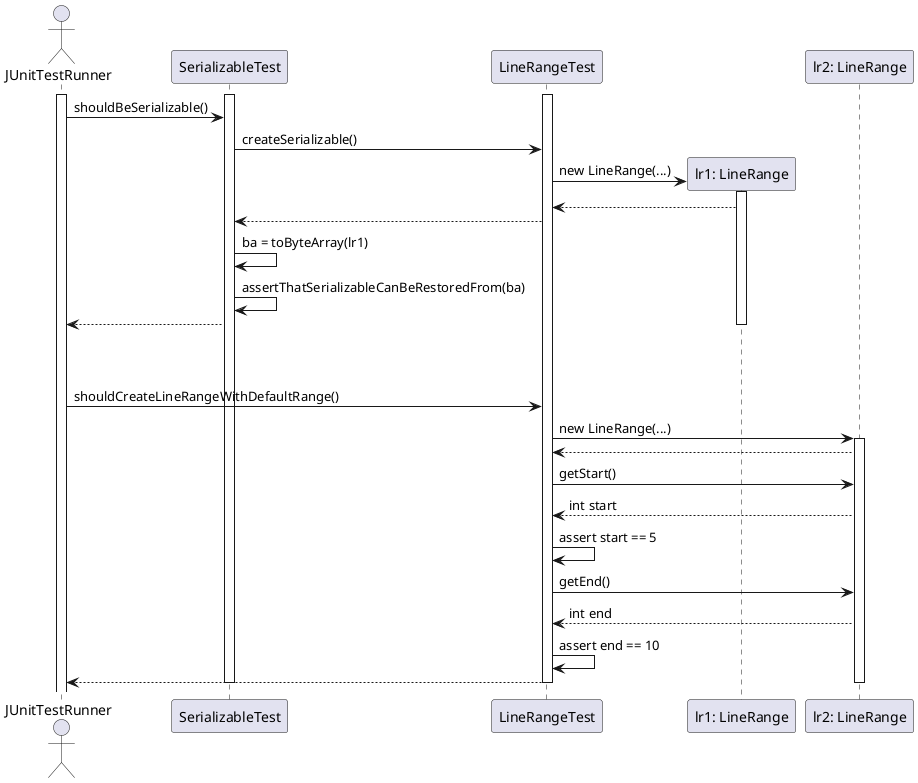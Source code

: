 @startuml

actor JUnitTestRunner
participant SerializableTest
participant LineRangeTest
participant "lr1: LineRange" as lr1
participant "lr2: LineRange" as lr2

activate JUnitTestRunner
activate SerializableTest
activate LineRangeTest
JUnitTestRunner -> SerializableTest : shouldBeSerializable()
SerializableTest -> LineRangeTest : createSerializable()
create lr1
LineRangeTest -> lr1 : new LineRange(...)
activate lr1
lr1 --> LineRangeTest
LineRangeTest --> SerializableTest
SerializableTest -> SerializableTest : ba = toByteArray(lr1)
SerializableTest -> SerializableTest : assertThatSerializableCanBeRestoredFrom(ba)
JUnitTestRunner <-- SerializableTest
deactivate lr1
|||
|||
JUnitTestRunner-> LineRangeTest : shouldCreateLineRangeWithDefaultRange()
LineRangeTest -> lr2 : new LineRange(...)
activate lr2
lr2 --> LineRangeTest
LineRangeTest -> lr2 : getStart()
lr2 --> LineRangeTest : int start
LineRangeTest -> LineRangeTest : assert start == 5
LineRangeTest -> lr2 : getEnd()
lr2 --> LineRangeTest : int end
LineRangeTest -> LineRangeTest : assert end == 10
JUnitTestRunner<-- LineRangeTest
deactivate LineRangeTest
deactivate lr2
deactivate SerializableTest

@enduml
